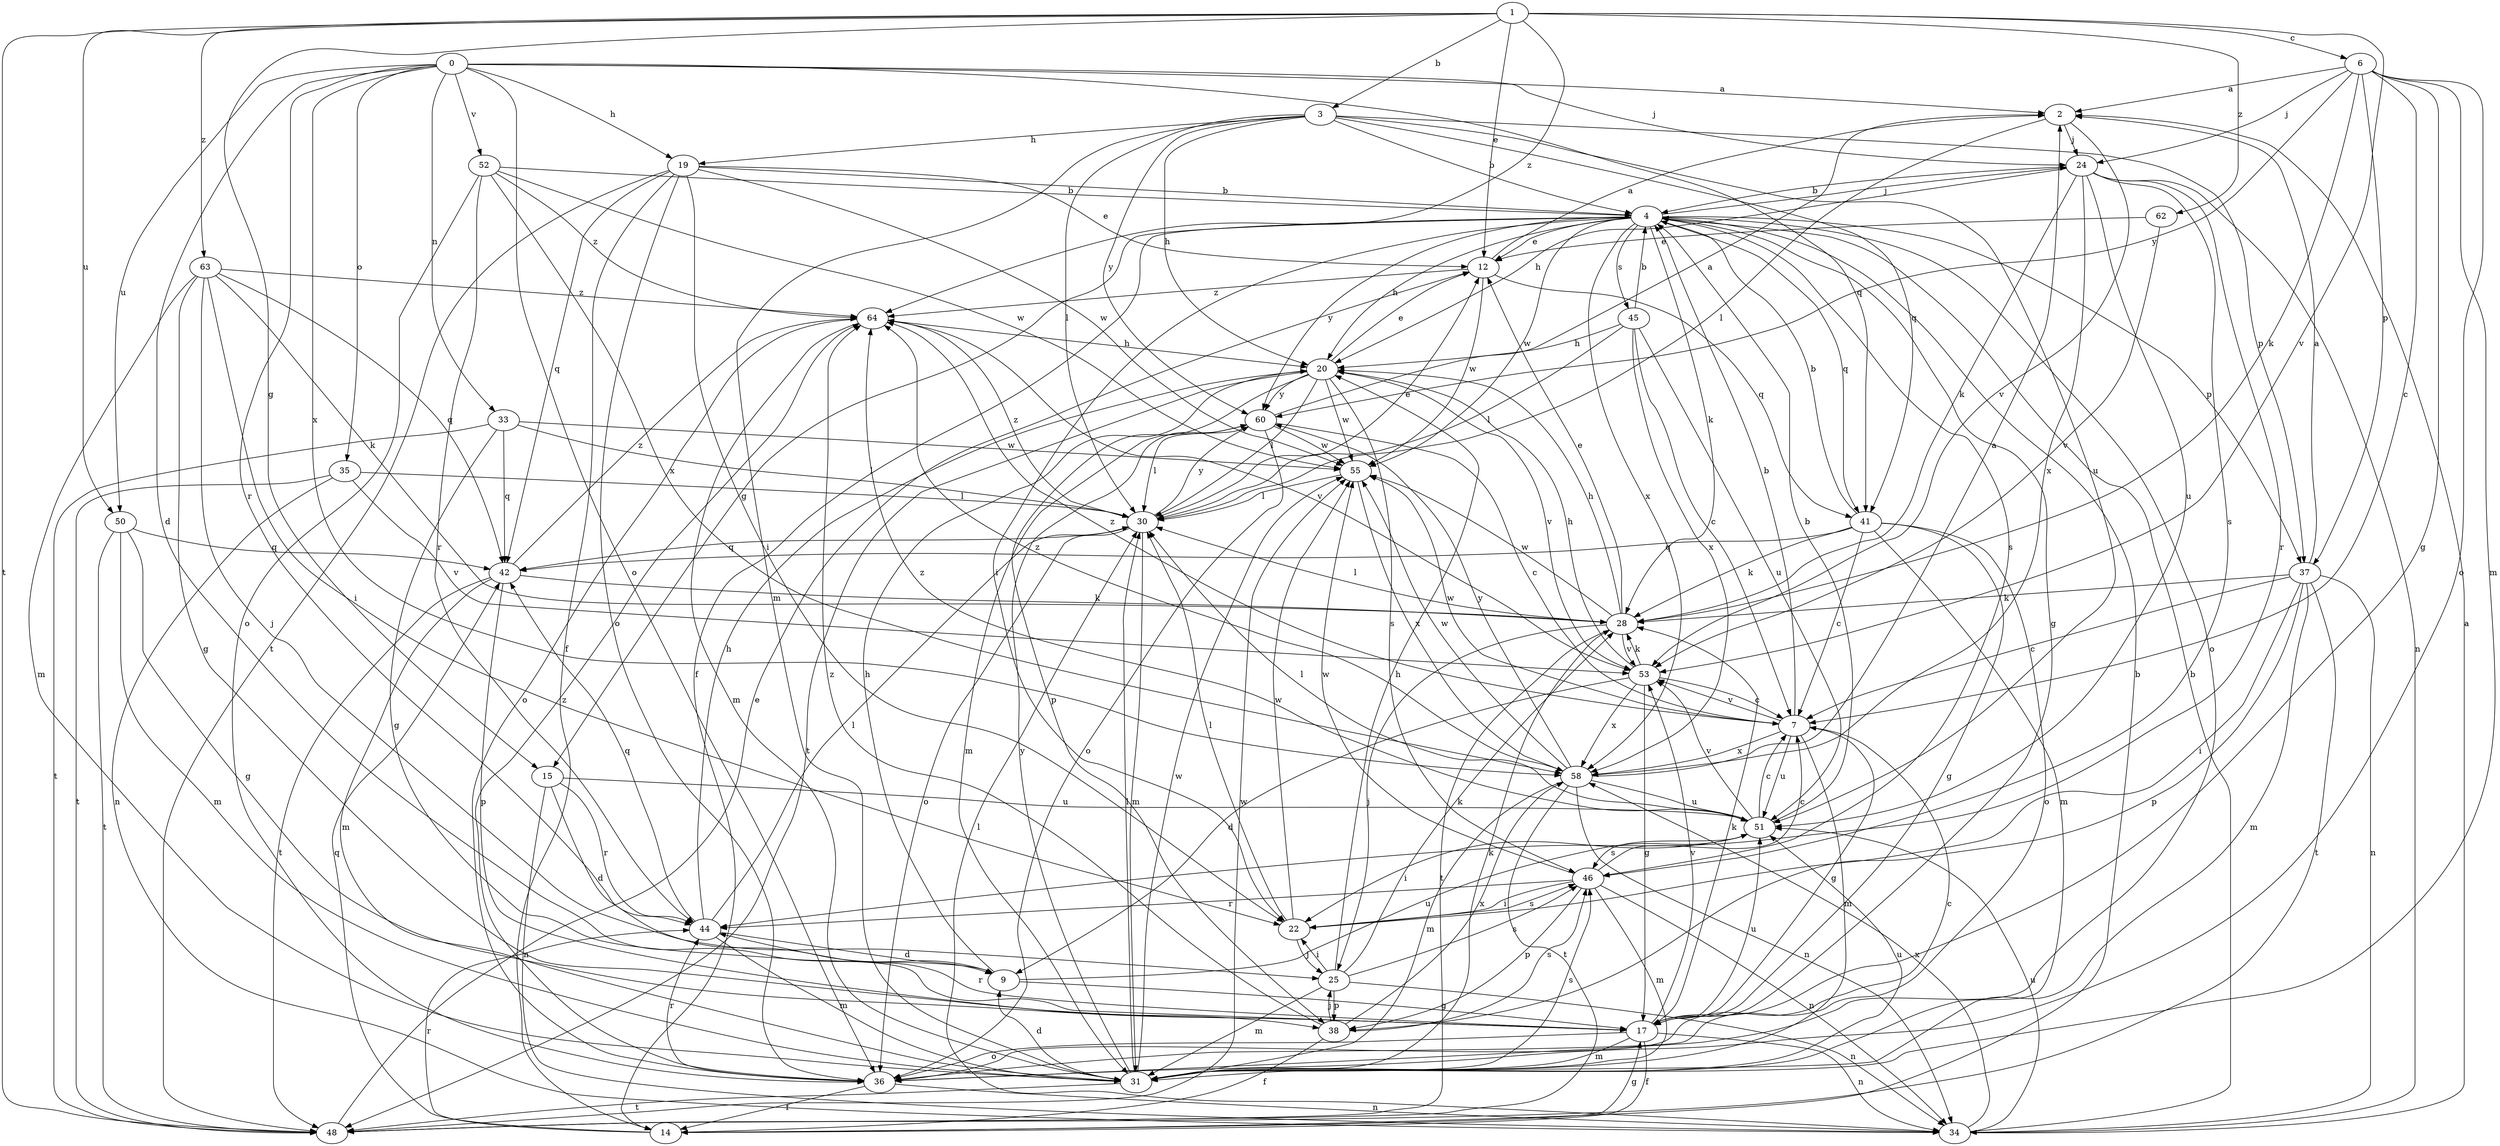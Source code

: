 strict digraph  {
0;
1;
2;
3;
4;
6;
7;
9;
12;
14;
15;
17;
19;
20;
22;
24;
25;
28;
30;
31;
33;
34;
35;
36;
37;
38;
41;
42;
44;
45;
46;
48;
50;
51;
52;
53;
55;
58;
60;
62;
63;
64;
0 -> 2  [label=a];
0 -> 9  [label=d];
0 -> 19  [label=h];
0 -> 24  [label=j];
0 -> 33  [label=n];
0 -> 35  [label=o];
0 -> 36  [label=o];
0 -> 41  [label=q];
0 -> 44  [label=r];
0 -> 50  [label=u];
0 -> 52  [label=v];
0 -> 58  [label=x];
1 -> 3  [label=b];
1 -> 6  [label=c];
1 -> 12  [label=e];
1 -> 15  [label=g];
1 -> 48  [label=t];
1 -> 50  [label=u];
1 -> 53  [label=v];
1 -> 62  [label=z];
1 -> 63  [label=z];
1 -> 64  [label=z];
2 -> 24  [label=j];
2 -> 30  [label=l];
2 -> 53  [label=v];
3 -> 4  [label=b];
3 -> 19  [label=h];
3 -> 20  [label=h];
3 -> 30  [label=l];
3 -> 31  [label=m];
3 -> 37  [label=p];
3 -> 41  [label=q];
3 -> 51  [label=u];
3 -> 60  [label=y];
4 -> 12  [label=e];
4 -> 14  [label=f];
4 -> 15  [label=g];
4 -> 17  [label=g];
4 -> 20  [label=h];
4 -> 22  [label=i];
4 -> 24  [label=j];
4 -> 28  [label=k];
4 -> 36  [label=o];
4 -> 37  [label=p];
4 -> 41  [label=q];
4 -> 45  [label=s];
4 -> 46  [label=s];
4 -> 55  [label=w];
4 -> 58  [label=x];
4 -> 60  [label=y];
6 -> 2  [label=a];
6 -> 7  [label=c];
6 -> 17  [label=g];
6 -> 24  [label=j];
6 -> 28  [label=k];
6 -> 31  [label=m];
6 -> 36  [label=o];
6 -> 37  [label=p];
6 -> 60  [label=y];
7 -> 4  [label=b];
7 -> 17  [label=g];
7 -> 31  [label=m];
7 -> 51  [label=u];
7 -> 53  [label=v];
7 -> 55  [label=w];
7 -> 58  [label=x];
7 -> 64  [label=z];
9 -> 17  [label=g];
9 -> 20  [label=h];
9 -> 51  [label=u];
12 -> 2  [label=a];
12 -> 41  [label=q];
12 -> 55  [label=w];
12 -> 64  [label=z];
14 -> 4  [label=b];
14 -> 17  [label=g];
14 -> 42  [label=q];
14 -> 44  [label=r];
15 -> 9  [label=d];
15 -> 34  [label=n];
15 -> 44  [label=r];
15 -> 51  [label=u];
17 -> 14  [label=f];
17 -> 28  [label=k];
17 -> 31  [label=m];
17 -> 34  [label=n];
17 -> 36  [label=o];
17 -> 44  [label=r];
17 -> 51  [label=u];
17 -> 53  [label=v];
19 -> 4  [label=b];
19 -> 12  [label=e];
19 -> 14  [label=f];
19 -> 22  [label=i];
19 -> 36  [label=o];
19 -> 42  [label=q];
19 -> 48  [label=t];
19 -> 55  [label=w];
20 -> 12  [label=e];
20 -> 30  [label=l];
20 -> 38  [label=p];
20 -> 46  [label=s];
20 -> 48  [label=t];
20 -> 53  [label=v];
20 -> 55  [label=w];
20 -> 60  [label=y];
22 -> 25  [label=j];
22 -> 30  [label=l];
22 -> 46  [label=s];
22 -> 55  [label=w];
24 -> 4  [label=b];
24 -> 20  [label=h];
24 -> 28  [label=k];
24 -> 34  [label=n];
24 -> 44  [label=r];
24 -> 46  [label=s];
24 -> 51  [label=u];
24 -> 58  [label=x];
25 -> 20  [label=h];
25 -> 22  [label=i];
25 -> 28  [label=k];
25 -> 31  [label=m];
25 -> 34  [label=n];
25 -> 38  [label=p];
25 -> 46  [label=s];
28 -> 12  [label=e];
28 -> 20  [label=h];
28 -> 25  [label=j];
28 -> 30  [label=l];
28 -> 48  [label=t];
28 -> 53  [label=v];
28 -> 55  [label=w];
30 -> 12  [label=e];
30 -> 31  [label=m];
30 -> 36  [label=o];
30 -> 42  [label=q];
30 -> 60  [label=y];
30 -> 64  [label=z];
31 -> 9  [label=d];
31 -> 28  [label=k];
31 -> 30  [label=l];
31 -> 46  [label=s];
31 -> 48  [label=t];
31 -> 51  [label=u];
31 -> 55  [label=w];
31 -> 60  [label=y];
33 -> 17  [label=g];
33 -> 30  [label=l];
33 -> 42  [label=q];
33 -> 48  [label=t];
33 -> 55  [label=w];
34 -> 2  [label=a];
34 -> 4  [label=b];
34 -> 30  [label=l];
34 -> 51  [label=u];
34 -> 58  [label=x];
35 -> 30  [label=l];
35 -> 34  [label=n];
35 -> 48  [label=t];
35 -> 53  [label=v];
36 -> 7  [label=c];
36 -> 14  [label=f];
36 -> 34  [label=n];
36 -> 44  [label=r];
36 -> 64  [label=z];
37 -> 2  [label=a];
37 -> 7  [label=c];
37 -> 22  [label=i];
37 -> 28  [label=k];
37 -> 31  [label=m];
37 -> 34  [label=n];
37 -> 38  [label=p];
37 -> 48  [label=t];
38 -> 14  [label=f];
38 -> 25  [label=j];
38 -> 46  [label=s];
38 -> 58  [label=x];
38 -> 64  [label=z];
41 -> 4  [label=b];
41 -> 7  [label=c];
41 -> 17  [label=g];
41 -> 28  [label=k];
41 -> 31  [label=m];
41 -> 36  [label=o];
41 -> 42  [label=q];
42 -> 28  [label=k];
42 -> 31  [label=m];
42 -> 38  [label=p];
42 -> 48  [label=t];
42 -> 64  [label=z];
44 -> 9  [label=d];
44 -> 20  [label=h];
44 -> 30  [label=l];
44 -> 31  [label=m];
44 -> 42  [label=q];
45 -> 4  [label=b];
45 -> 7  [label=c];
45 -> 20  [label=h];
45 -> 30  [label=l];
45 -> 51  [label=u];
45 -> 58  [label=x];
46 -> 7  [label=c];
46 -> 22  [label=i];
46 -> 31  [label=m];
46 -> 34  [label=n];
46 -> 38  [label=p];
46 -> 44  [label=r];
46 -> 55  [label=w];
48 -> 12  [label=e];
48 -> 55  [label=w];
50 -> 17  [label=g];
50 -> 31  [label=m];
50 -> 42  [label=q];
50 -> 48  [label=t];
51 -> 4  [label=b];
51 -> 7  [label=c];
51 -> 22  [label=i];
51 -> 30  [label=l];
51 -> 46  [label=s];
51 -> 53  [label=v];
51 -> 64  [label=z];
52 -> 4  [label=b];
52 -> 36  [label=o];
52 -> 44  [label=r];
52 -> 55  [label=w];
52 -> 58  [label=x];
52 -> 64  [label=z];
53 -> 7  [label=c];
53 -> 9  [label=d];
53 -> 17  [label=g];
53 -> 20  [label=h];
53 -> 28  [label=k];
53 -> 58  [label=x];
55 -> 30  [label=l];
55 -> 58  [label=x];
58 -> 2  [label=a];
58 -> 31  [label=m];
58 -> 34  [label=n];
58 -> 48  [label=t];
58 -> 51  [label=u];
58 -> 55  [label=w];
58 -> 60  [label=y];
58 -> 64  [label=z];
60 -> 2  [label=a];
60 -> 7  [label=c];
60 -> 30  [label=l];
60 -> 31  [label=m];
60 -> 36  [label=o];
60 -> 55  [label=w];
62 -> 12  [label=e];
62 -> 53  [label=v];
63 -> 17  [label=g];
63 -> 22  [label=i];
63 -> 25  [label=j];
63 -> 28  [label=k];
63 -> 31  [label=m];
63 -> 42  [label=q];
63 -> 64  [label=z];
64 -> 20  [label=h];
64 -> 31  [label=m];
64 -> 36  [label=o];
64 -> 53  [label=v];
}
